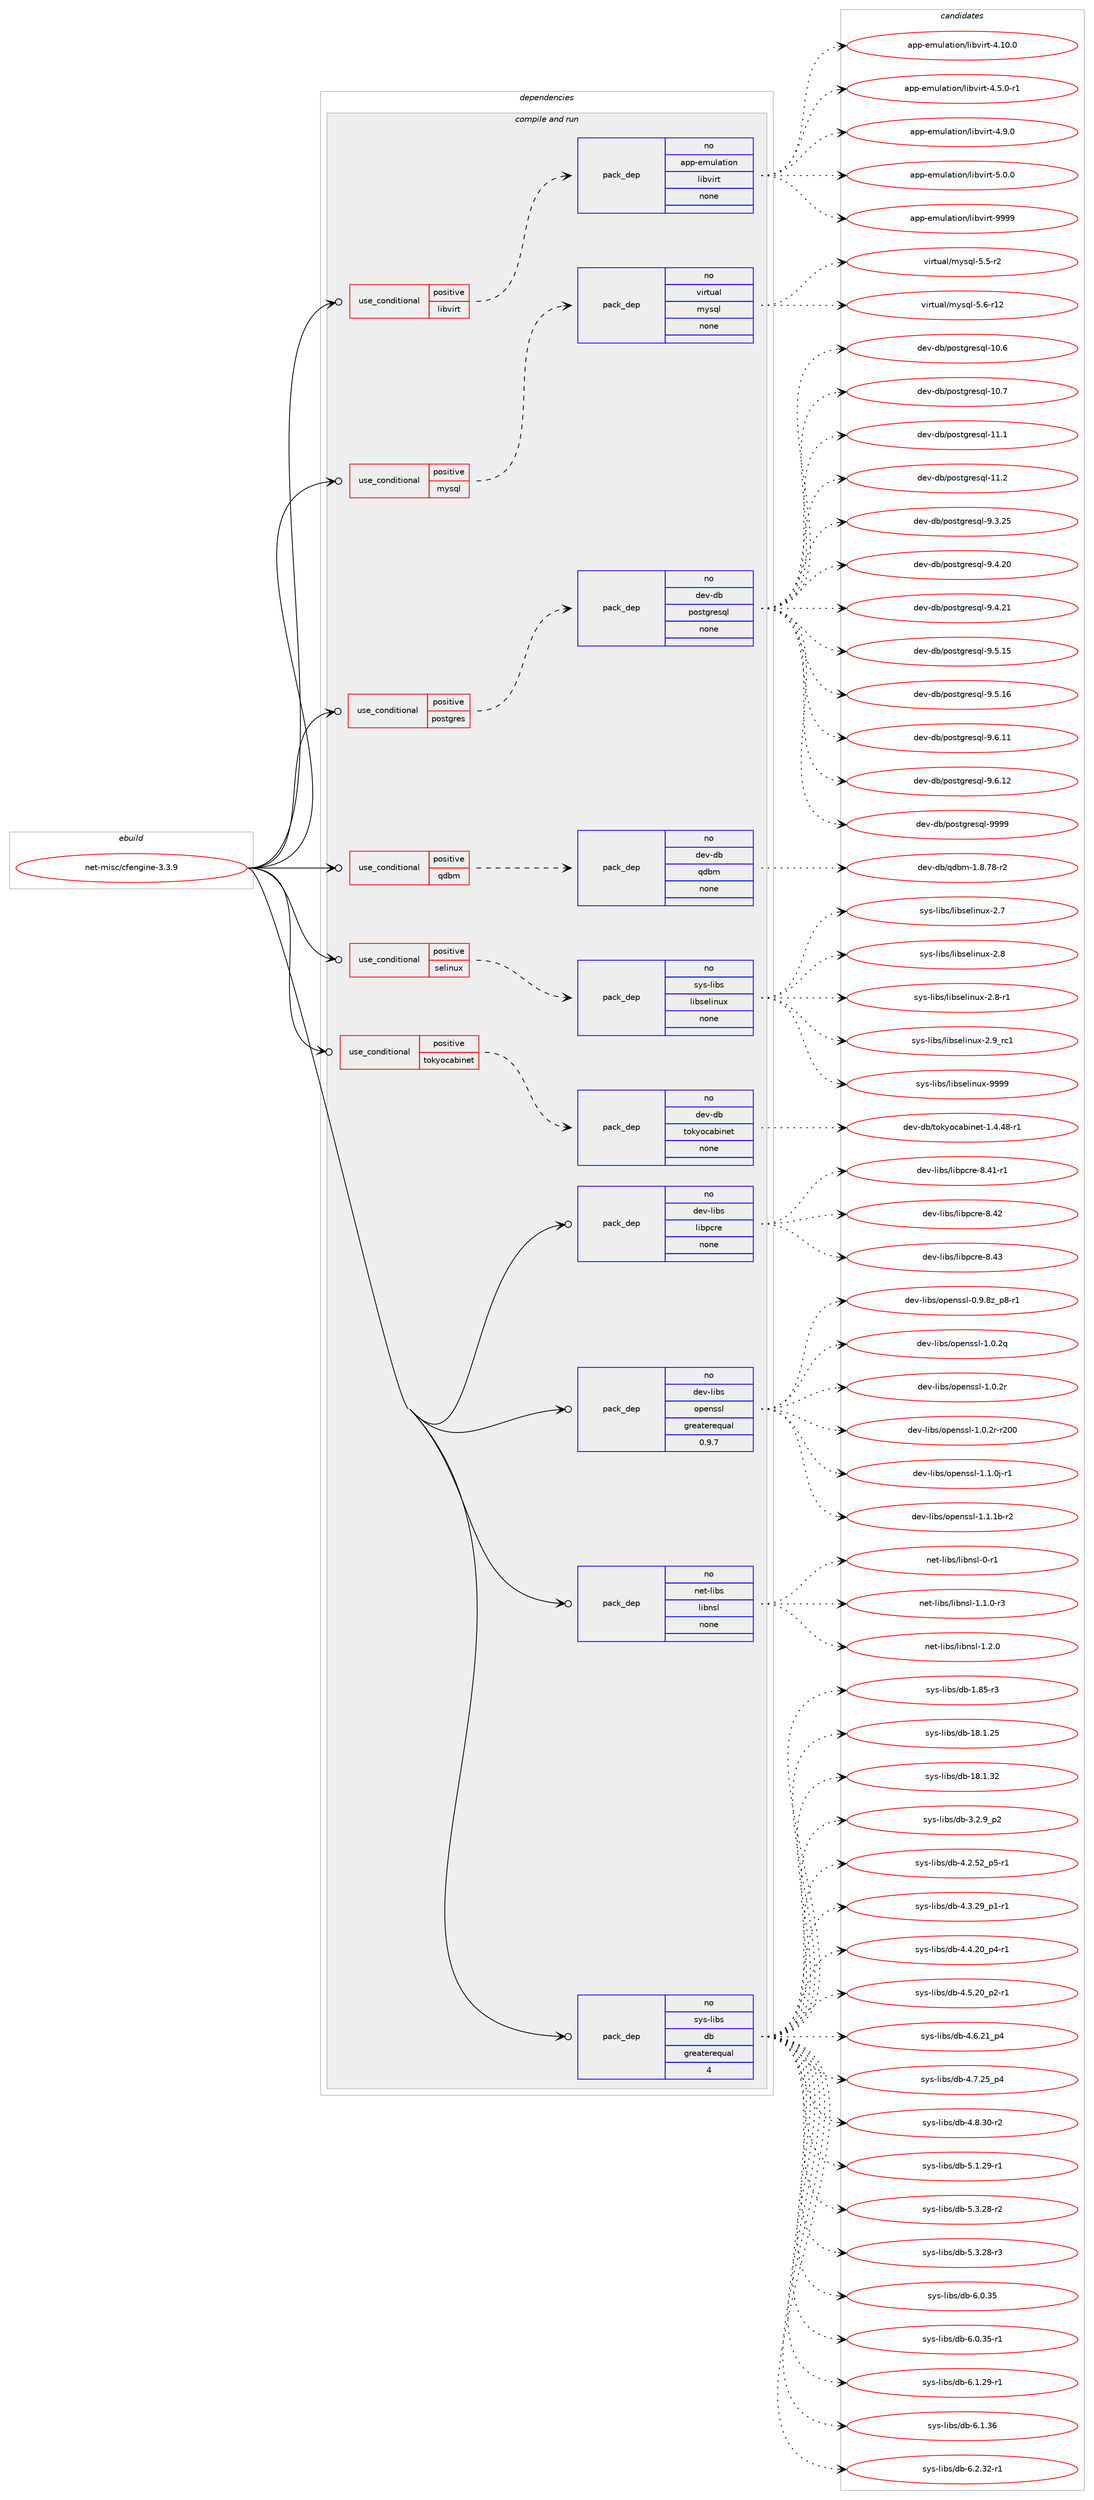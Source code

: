 digraph prolog {

# *************
# Graph options
# *************

newrank=true;
concentrate=true;
compound=true;
graph [rankdir=LR,fontname=Helvetica,fontsize=10,ranksep=1.5];#, ranksep=2.5, nodesep=0.2];
edge  [arrowhead=vee];
node  [fontname=Helvetica,fontsize=10];

# **********
# The ebuild
# **********

subgraph cluster_leftcol {
color=gray;
rank=same;
label=<<i>ebuild</i>>;
id [label="net-misc/cfengine-3.3.9", color=red, width=4, href="../net-misc/cfengine-3.3.9.svg"];
}

# ****************
# The dependencies
# ****************

subgraph cluster_midcol {
color=gray;
label=<<i>dependencies</i>>;
subgraph cluster_compile {
fillcolor="#eeeeee";
style=filled;
label=<<i>compile</i>>;
}
subgraph cluster_compileandrun {
fillcolor="#eeeeee";
style=filled;
label=<<i>compile and run</i>>;
subgraph cond447905 {
dependency1666087 [label=<<TABLE BORDER="0" CELLBORDER="1" CELLSPACING="0" CELLPADDING="4"><TR><TD ROWSPAN="3" CELLPADDING="10">use_conditional</TD></TR><TR><TD>positive</TD></TR><TR><TD>libvirt</TD></TR></TABLE>>, shape=none, color=red];
subgraph pack1191078 {
dependency1666088 [label=<<TABLE BORDER="0" CELLBORDER="1" CELLSPACING="0" CELLPADDING="4" WIDTH="220"><TR><TD ROWSPAN="6" CELLPADDING="30">pack_dep</TD></TR><TR><TD WIDTH="110">no</TD></TR><TR><TD>app-emulation</TD></TR><TR><TD>libvirt</TD></TR><TR><TD>none</TD></TR><TR><TD></TD></TR></TABLE>>, shape=none, color=blue];
}
dependency1666087:e -> dependency1666088:w [weight=20,style="dashed",arrowhead="vee"];
}
id:e -> dependency1666087:w [weight=20,style="solid",arrowhead="odotvee"];
subgraph cond447906 {
dependency1666089 [label=<<TABLE BORDER="0" CELLBORDER="1" CELLSPACING="0" CELLPADDING="4"><TR><TD ROWSPAN="3" CELLPADDING="10">use_conditional</TD></TR><TR><TD>positive</TD></TR><TR><TD>mysql</TD></TR></TABLE>>, shape=none, color=red];
subgraph pack1191079 {
dependency1666090 [label=<<TABLE BORDER="0" CELLBORDER="1" CELLSPACING="0" CELLPADDING="4" WIDTH="220"><TR><TD ROWSPAN="6" CELLPADDING="30">pack_dep</TD></TR><TR><TD WIDTH="110">no</TD></TR><TR><TD>virtual</TD></TR><TR><TD>mysql</TD></TR><TR><TD>none</TD></TR><TR><TD></TD></TR></TABLE>>, shape=none, color=blue];
}
dependency1666089:e -> dependency1666090:w [weight=20,style="dashed",arrowhead="vee"];
}
id:e -> dependency1666089:w [weight=20,style="solid",arrowhead="odotvee"];
subgraph cond447907 {
dependency1666091 [label=<<TABLE BORDER="0" CELLBORDER="1" CELLSPACING="0" CELLPADDING="4"><TR><TD ROWSPAN="3" CELLPADDING="10">use_conditional</TD></TR><TR><TD>positive</TD></TR><TR><TD>postgres</TD></TR></TABLE>>, shape=none, color=red];
subgraph pack1191080 {
dependency1666092 [label=<<TABLE BORDER="0" CELLBORDER="1" CELLSPACING="0" CELLPADDING="4" WIDTH="220"><TR><TD ROWSPAN="6" CELLPADDING="30">pack_dep</TD></TR><TR><TD WIDTH="110">no</TD></TR><TR><TD>dev-db</TD></TR><TR><TD>postgresql</TD></TR><TR><TD>none</TD></TR><TR><TD></TD></TR></TABLE>>, shape=none, color=blue];
}
dependency1666091:e -> dependency1666092:w [weight=20,style="dashed",arrowhead="vee"];
}
id:e -> dependency1666091:w [weight=20,style="solid",arrowhead="odotvee"];
subgraph cond447908 {
dependency1666093 [label=<<TABLE BORDER="0" CELLBORDER="1" CELLSPACING="0" CELLPADDING="4"><TR><TD ROWSPAN="3" CELLPADDING="10">use_conditional</TD></TR><TR><TD>positive</TD></TR><TR><TD>qdbm</TD></TR></TABLE>>, shape=none, color=red];
subgraph pack1191081 {
dependency1666094 [label=<<TABLE BORDER="0" CELLBORDER="1" CELLSPACING="0" CELLPADDING="4" WIDTH="220"><TR><TD ROWSPAN="6" CELLPADDING="30">pack_dep</TD></TR><TR><TD WIDTH="110">no</TD></TR><TR><TD>dev-db</TD></TR><TR><TD>qdbm</TD></TR><TR><TD>none</TD></TR><TR><TD></TD></TR></TABLE>>, shape=none, color=blue];
}
dependency1666093:e -> dependency1666094:w [weight=20,style="dashed",arrowhead="vee"];
}
id:e -> dependency1666093:w [weight=20,style="solid",arrowhead="odotvee"];
subgraph cond447909 {
dependency1666095 [label=<<TABLE BORDER="0" CELLBORDER="1" CELLSPACING="0" CELLPADDING="4"><TR><TD ROWSPAN="3" CELLPADDING="10">use_conditional</TD></TR><TR><TD>positive</TD></TR><TR><TD>selinux</TD></TR></TABLE>>, shape=none, color=red];
subgraph pack1191082 {
dependency1666096 [label=<<TABLE BORDER="0" CELLBORDER="1" CELLSPACING="0" CELLPADDING="4" WIDTH="220"><TR><TD ROWSPAN="6" CELLPADDING="30">pack_dep</TD></TR><TR><TD WIDTH="110">no</TD></TR><TR><TD>sys-libs</TD></TR><TR><TD>libselinux</TD></TR><TR><TD>none</TD></TR><TR><TD></TD></TR></TABLE>>, shape=none, color=blue];
}
dependency1666095:e -> dependency1666096:w [weight=20,style="dashed",arrowhead="vee"];
}
id:e -> dependency1666095:w [weight=20,style="solid",arrowhead="odotvee"];
subgraph cond447910 {
dependency1666097 [label=<<TABLE BORDER="0" CELLBORDER="1" CELLSPACING="0" CELLPADDING="4"><TR><TD ROWSPAN="3" CELLPADDING="10">use_conditional</TD></TR><TR><TD>positive</TD></TR><TR><TD>tokyocabinet</TD></TR></TABLE>>, shape=none, color=red];
subgraph pack1191083 {
dependency1666098 [label=<<TABLE BORDER="0" CELLBORDER="1" CELLSPACING="0" CELLPADDING="4" WIDTH="220"><TR><TD ROWSPAN="6" CELLPADDING="30">pack_dep</TD></TR><TR><TD WIDTH="110">no</TD></TR><TR><TD>dev-db</TD></TR><TR><TD>tokyocabinet</TD></TR><TR><TD>none</TD></TR><TR><TD></TD></TR></TABLE>>, shape=none, color=blue];
}
dependency1666097:e -> dependency1666098:w [weight=20,style="dashed",arrowhead="vee"];
}
id:e -> dependency1666097:w [weight=20,style="solid",arrowhead="odotvee"];
subgraph pack1191084 {
dependency1666099 [label=<<TABLE BORDER="0" CELLBORDER="1" CELLSPACING="0" CELLPADDING="4" WIDTH="220"><TR><TD ROWSPAN="6" CELLPADDING="30">pack_dep</TD></TR><TR><TD WIDTH="110">no</TD></TR><TR><TD>dev-libs</TD></TR><TR><TD>libpcre</TD></TR><TR><TD>none</TD></TR><TR><TD></TD></TR></TABLE>>, shape=none, color=blue];
}
id:e -> dependency1666099:w [weight=20,style="solid",arrowhead="odotvee"];
subgraph pack1191085 {
dependency1666100 [label=<<TABLE BORDER="0" CELLBORDER="1" CELLSPACING="0" CELLPADDING="4" WIDTH="220"><TR><TD ROWSPAN="6" CELLPADDING="30">pack_dep</TD></TR><TR><TD WIDTH="110">no</TD></TR><TR><TD>dev-libs</TD></TR><TR><TD>openssl</TD></TR><TR><TD>greaterequal</TD></TR><TR><TD>0.9.7</TD></TR></TABLE>>, shape=none, color=blue];
}
id:e -> dependency1666100:w [weight=20,style="solid",arrowhead="odotvee"];
subgraph pack1191086 {
dependency1666101 [label=<<TABLE BORDER="0" CELLBORDER="1" CELLSPACING="0" CELLPADDING="4" WIDTH="220"><TR><TD ROWSPAN="6" CELLPADDING="30">pack_dep</TD></TR><TR><TD WIDTH="110">no</TD></TR><TR><TD>net-libs</TD></TR><TR><TD>libnsl</TD></TR><TR><TD>none</TD></TR><TR><TD></TD></TR></TABLE>>, shape=none, color=blue];
}
id:e -> dependency1666101:w [weight=20,style="solid",arrowhead="odotvee"];
subgraph pack1191087 {
dependency1666102 [label=<<TABLE BORDER="0" CELLBORDER="1" CELLSPACING="0" CELLPADDING="4" WIDTH="220"><TR><TD ROWSPAN="6" CELLPADDING="30">pack_dep</TD></TR><TR><TD WIDTH="110">no</TD></TR><TR><TD>sys-libs</TD></TR><TR><TD>db</TD></TR><TR><TD>greaterequal</TD></TR><TR><TD>4</TD></TR></TABLE>>, shape=none, color=blue];
}
id:e -> dependency1666102:w [weight=20,style="solid",arrowhead="odotvee"];
}
subgraph cluster_run {
fillcolor="#eeeeee";
style=filled;
label=<<i>run</i>>;
}
}

# **************
# The candidates
# **************

subgraph cluster_choices {
rank=same;
color=gray;
label=<<i>candidates</i>>;

subgraph choice1191078 {
color=black;
nodesep=1;
choice971121124510110911710897116105111110471081059811810511411645524649484648 [label="app-emulation/libvirt-4.10.0", color=red, width=4,href="../app-emulation/libvirt-4.10.0.svg"];
choice97112112451011091171089711610511111047108105981181051141164552465346484511449 [label="app-emulation/libvirt-4.5.0-r1", color=red, width=4,href="../app-emulation/libvirt-4.5.0-r1.svg"];
choice9711211245101109117108971161051111104710810598118105114116455246574648 [label="app-emulation/libvirt-4.9.0", color=red, width=4,href="../app-emulation/libvirt-4.9.0.svg"];
choice9711211245101109117108971161051111104710810598118105114116455346484648 [label="app-emulation/libvirt-5.0.0", color=red, width=4,href="../app-emulation/libvirt-5.0.0.svg"];
choice97112112451011091171089711610511111047108105981181051141164557575757 [label="app-emulation/libvirt-9999", color=red, width=4,href="../app-emulation/libvirt-9999.svg"];
dependency1666088:e -> choice971121124510110911710897116105111110471081059811810511411645524649484648:w [style=dotted,weight="100"];
dependency1666088:e -> choice97112112451011091171089711610511111047108105981181051141164552465346484511449:w [style=dotted,weight="100"];
dependency1666088:e -> choice9711211245101109117108971161051111104710810598118105114116455246574648:w [style=dotted,weight="100"];
dependency1666088:e -> choice9711211245101109117108971161051111104710810598118105114116455346484648:w [style=dotted,weight="100"];
dependency1666088:e -> choice97112112451011091171089711610511111047108105981181051141164557575757:w [style=dotted,weight="100"];
}
subgraph choice1191079 {
color=black;
nodesep=1;
choice1181051141161179710847109121115113108455346534511450 [label="virtual/mysql-5.5-r2", color=red, width=4,href="../virtual/mysql-5.5-r2.svg"];
choice118105114116117971084710912111511310845534654451144950 [label="virtual/mysql-5.6-r12", color=red, width=4,href="../virtual/mysql-5.6-r12.svg"];
dependency1666090:e -> choice1181051141161179710847109121115113108455346534511450:w [style=dotted,weight="100"];
dependency1666090:e -> choice118105114116117971084710912111511310845534654451144950:w [style=dotted,weight="100"];
}
subgraph choice1191080 {
color=black;
nodesep=1;
choice1001011184510098471121111151161031141011151131084549484654 [label="dev-db/postgresql-10.6", color=red, width=4,href="../dev-db/postgresql-10.6.svg"];
choice1001011184510098471121111151161031141011151131084549484655 [label="dev-db/postgresql-10.7", color=red, width=4,href="../dev-db/postgresql-10.7.svg"];
choice1001011184510098471121111151161031141011151131084549494649 [label="dev-db/postgresql-11.1", color=red, width=4,href="../dev-db/postgresql-11.1.svg"];
choice1001011184510098471121111151161031141011151131084549494650 [label="dev-db/postgresql-11.2", color=red, width=4,href="../dev-db/postgresql-11.2.svg"];
choice10010111845100984711211111511610311410111511310845574651465053 [label="dev-db/postgresql-9.3.25", color=red, width=4,href="../dev-db/postgresql-9.3.25.svg"];
choice10010111845100984711211111511610311410111511310845574652465048 [label="dev-db/postgresql-9.4.20", color=red, width=4,href="../dev-db/postgresql-9.4.20.svg"];
choice10010111845100984711211111511610311410111511310845574652465049 [label="dev-db/postgresql-9.4.21", color=red, width=4,href="../dev-db/postgresql-9.4.21.svg"];
choice10010111845100984711211111511610311410111511310845574653464953 [label="dev-db/postgresql-9.5.15", color=red, width=4,href="../dev-db/postgresql-9.5.15.svg"];
choice10010111845100984711211111511610311410111511310845574653464954 [label="dev-db/postgresql-9.5.16", color=red, width=4,href="../dev-db/postgresql-9.5.16.svg"];
choice10010111845100984711211111511610311410111511310845574654464949 [label="dev-db/postgresql-9.6.11", color=red, width=4,href="../dev-db/postgresql-9.6.11.svg"];
choice10010111845100984711211111511610311410111511310845574654464950 [label="dev-db/postgresql-9.6.12", color=red, width=4,href="../dev-db/postgresql-9.6.12.svg"];
choice1001011184510098471121111151161031141011151131084557575757 [label="dev-db/postgresql-9999", color=red, width=4,href="../dev-db/postgresql-9999.svg"];
dependency1666092:e -> choice1001011184510098471121111151161031141011151131084549484654:w [style=dotted,weight="100"];
dependency1666092:e -> choice1001011184510098471121111151161031141011151131084549484655:w [style=dotted,weight="100"];
dependency1666092:e -> choice1001011184510098471121111151161031141011151131084549494649:w [style=dotted,weight="100"];
dependency1666092:e -> choice1001011184510098471121111151161031141011151131084549494650:w [style=dotted,weight="100"];
dependency1666092:e -> choice10010111845100984711211111511610311410111511310845574651465053:w [style=dotted,weight="100"];
dependency1666092:e -> choice10010111845100984711211111511610311410111511310845574652465048:w [style=dotted,weight="100"];
dependency1666092:e -> choice10010111845100984711211111511610311410111511310845574652465049:w [style=dotted,weight="100"];
dependency1666092:e -> choice10010111845100984711211111511610311410111511310845574653464953:w [style=dotted,weight="100"];
dependency1666092:e -> choice10010111845100984711211111511610311410111511310845574653464954:w [style=dotted,weight="100"];
dependency1666092:e -> choice10010111845100984711211111511610311410111511310845574654464949:w [style=dotted,weight="100"];
dependency1666092:e -> choice10010111845100984711211111511610311410111511310845574654464950:w [style=dotted,weight="100"];
dependency1666092:e -> choice1001011184510098471121111151161031141011151131084557575757:w [style=dotted,weight="100"];
}
subgraph choice1191081 {
color=black;
nodesep=1;
choice10010111845100984711310098109454946564655564511450 [label="dev-db/qdbm-1.8.78-r2", color=red, width=4,href="../dev-db/qdbm-1.8.78-r2.svg"];
dependency1666094:e -> choice10010111845100984711310098109454946564655564511450:w [style=dotted,weight="100"];
}
subgraph choice1191082 {
color=black;
nodesep=1;
choice1151211154510810598115471081059811510110810511011712045504655 [label="sys-libs/libselinux-2.7", color=red, width=4,href="../sys-libs/libselinux-2.7.svg"];
choice1151211154510810598115471081059811510110810511011712045504656 [label="sys-libs/libselinux-2.8", color=red, width=4,href="../sys-libs/libselinux-2.8.svg"];
choice11512111545108105981154710810598115101108105110117120455046564511449 [label="sys-libs/libselinux-2.8-r1", color=red, width=4,href="../sys-libs/libselinux-2.8-r1.svg"];
choice1151211154510810598115471081059811510110810511011712045504657951149949 [label="sys-libs/libselinux-2.9_rc1", color=red, width=4,href="../sys-libs/libselinux-2.9_rc1.svg"];
choice115121115451081059811547108105981151011081051101171204557575757 [label="sys-libs/libselinux-9999", color=red, width=4,href="../sys-libs/libselinux-9999.svg"];
dependency1666096:e -> choice1151211154510810598115471081059811510110810511011712045504655:w [style=dotted,weight="100"];
dependency1666096:e -> choice1151211154510810598115471081059811510110810511011712045504656:w [style=dotted,weight="100"];
dependency1666096:e -> choice11512111545108105981154710810598115101108105110117120455046564511449:w [style=dotted,weight="100"];
dependency1666096:e -> choice1151211154510810598115471081059811510110810511011712045504657951149949:w [style=dotted,weight="100"];
dependency1666096:e -> choice115121115451081059811547108105981151011081051101171204557575757:w [style=dotted,weight="100"];
}
subgraph choice1191083 {
color=black;
nodesep=1;
choice100101118451009847116111107121111999798105110101116454946524652564511449 [label="dev-db/tokyocabinet-1.4.48-r1", color=red, width=4,href="../dev-db/tokyocabinet-1.4.48-r1.svg"];
dependency1666098:e -> choice100101118451009847116111107121111999798105110101116454946524652564511449:w [style=dotted,weight="100"];
}
subgraph choice1191084 {
color=black;
nodesep=1;
choice100101118451081059811547108105981129911410145564652494511449 [label="dev-libs/libpcre-8.41-r1", color=red, width=4,href="../dev-libs/libpcre-8.41-r1.svg"];
choice10010111845108105981154710810598112991141014556465250 [label="dev-libs/libpcre-8.42", color=red, width=4,href="../dev-libs/libpcre-8.42.svg"];
choice10010111845108105981154710810598112991141014556465251 [label="dev-libs/libpcre-8.43", color=red, width=4,href="../dev-libs/libpcre-8.43.svg"];
dependency1666099:e -> choice100101118451081059811547108105981129911410145564652494511449:w [style=dotted,weight="100"];
dependency1666099:e -> choice10010111845108105981154710810598112991141014556465250:w [style=dotted,weight="100"];
dependency1666099:e -> choice10010111845108105981154710810598112991141014556465251:w [style=dotted,weight="100"];
}
subgraph choice1191085 {
color=black;
nodesep=1;
choice10010111845108105981154711111210111011511510845484657465612295112564511449 [label="dev-libs/openssl-0.9.8z_p8-r1", color=red, width=4,href="../dev-libs/openssl-0.9.8z_p8-r1.svg"];
choice100101118451081059811547111112101110115115108454946484650113 [label="dev-libs/openssl-1.0.2q", color=red, width=4,href="../dev-libs/openssl-1.0.2q.svg"];
choice100101118451081059811547111112101110115115108454946484650114 [label="dev-libs/openssl-1.0.2r", color=red, width=4,href="../dev-libs/openssl-1.0.2r.svg"];
choice10010111845108105981154711111210111011511510845494648465011445114504848 [label="dev-libs/openssl-1.0.2r-r200", color=red, width=4,href="../dev-libs/openssl-1.0.2r-r200.svg"];
choice1001011184510810598115471111121011101151151084549464946481064511449 [label="dev-libs/openssl-1.1.0j-r1", color=red, width=4,href="../dev-libs/openssl-1.1.0j-r1.svg"];
choice100101118451081059811547111112101110115115108454946494649984511450 [label="dev-libs/openssl-1.1.1b-r2", color=red, width=4,href="../dev-libs/openssl-1.1.1b-r2.svg"];
dependency1666100:e -> choice10010111845108105981154711111210111011511510845484657465612295112564511449:w [style=dotted,weight="100"];
dependency1666100:e -> choice100101118451081059811547111112101110115115108454946484650113:w [style=dotted,weight="100"];
dependency1666100:e -> choice100101118451081059811547111112101110115115108454946484650114:w [style=dotted,weight="100"];
dependency1666100:e -> choice10010111845108105981154711111210111011511510845494648465011445114504848:w [style=dotted,weight="100"];
dependency1666100:e -> choice1001011184510810598115471111121011101151151084549464946481064511449:w [style=dotted,weight="100"];
dependency1666100:e -> choice100101118451081059811547111112101110115115108454946494649984511450:w [style=dotted,weight="100"];
}
subgraph choice1191086 {
color=black;
nodesep=1;
choice1101011164510810598115471081059811011510845484511449 [label="net-libs/libnsl-0-r1", color=red, width=4,href="../net-libs/libnsl-0-r1.svg"];
choice110101116451081059811547108105981101151084549464946484511451 [label="net-libs/libnsl-1.1.0-r3", color=red, width=4,href="../net-libs/libnsl-1.1.0-r3.svg"];
choice11010111645108105981154710810598110115108454946504648 [label="net-libs/libnsl-1.2.0", color=red, width=4,href="../net-libs/libnsl-1.2.0.svg"];
dependency1666101:e -> choice1101011164510810598115471081059811011510845484511449:w [style=dotted,weight="100"];
dependency1666101:e -> choice110101116451081059811547108105981101151084549464946484511451:w [style=dotted,weight="100"];
dependency1666101:e -> choice11010111645108105981154710810598110115108454946504648:w [style=dotted,weight="100"];
}
subgraph choice1191087 {
color=black;
nodesep=1;
choice1151211154510810598115471009845494656534511451 [label="sys-libs/db-1.85-r3", color=red, width=4,href="../sys-libs/db-1.85-r3.svg"];
choice115121115451081059811547100984549564649465053 [label="sys-libs/db-18.1.25", color=red, width=4,href="../sys-libs/db-18.1.25.svg"];
choice115121115451081059811547100984549564649465150 [label="sys-libs/db-18.1.32", color=red, width=4,href="../sys-libs/db-18.1.32.svg"];
choice115121115451081059811547100984551465046579511250 [label="sys-libs/db-3.2.9_p2", color=red, width=4,href="../sys-libs/db-3.2.9_p2.svg"];
choice115121115451081059811547100984552465046535095112534511449 [label="sys-libs/db-4.2.52_p5-r1", color=red, width=4,href="../sys-libs/db-4.2.52_p5-r1.svg"];
choice115121115451081059811547100984552465146505795112494511449 [label="sys-libs/db-4.3.29_p1-r1", color=red, width=4,href="../sys-libs/db-4.3.29_p1-r1.svg"];
choice115121115451081059811547100984552465246504895112524511449 [label="sys-libs/db-4.4.20_p4-r1", color=red, width=4,href="../sys-libs/db-4.4.20_p4-r1.svg"];
choice115121115451081059811547100984552465346504895112504511449 [label="sys-libs/db-4.5.20_p2-r1", color=red, width=4,href="../sys-libs/db-4.5.20_p2-r1.svg"];
choice11512111545108105981154710098455246544650499511252 [label="sys-libs/db-4.6.21_p4", color=red, width=4,href="../sys-libs/db-4.6.21_p4.svg"];
choice11512111545108105981154710098455246554650539511252 [label="sys-libs/db-4.7.25_p4", color=red, width=4,href="../sys-libs/db-4.7.25_p4.svg"];
choice11512111545108105981154710098455246564651484511450 [label="sys-libs/db-4.8.30-r2", color=red, width=4,href="../sys-libs/db-4.8.30-r2.svg"];
choice11512111545108105981154710098455346494650574511449 [label="sys-libs/db-5.1.29-r1", color=red, width=4,href="../sys-libs/db-5.1.29-r1.svg"];
choice11512111545108105981154710098455346514650564511450 [label="sys-libs/db-5.3.28-r2", color=red, width=4,href="../sys-libs/db-5.3.28-r2.svg"];
choice11512111545108105981154710098455346514650564511451 [label="sys-libs/db-5.3.28-r3", color=red, width=4,href="../sys-libs/db-5.3.28-r3.svg"];
choice1151211154510810598115471009845544648465153 [label="sys-libs/db-6.0.35", color=red, width=4,href="../sys-libs/db-6.0.35.svg"];
choice11512111545108105981154710098455446484651534511449 [label="sys-libs/db-6.0.35-r1", color=red, width=4,href="../sys-libs/db-6.0.35-r1.svg"];
choice11512111545108105981154710098455446494650574511449 [label="sys-libs/db-6.1.29-r1", color=red, width=4,href="../sys-libs/db-6.1.29-r1.svg"];
choice1151211154510810598115471009845544649465154 [label="sys-libs/db-6.1.36", color=red, width=4,href="../sys-libs/db-6.1.36.svg"];
choice11512111545108105981154710098455446504651504511449 [label="sys-libs/db-6.2.32-r1", color=red, width=4,href="../sys-libs/db-6.2.32-r1.svg"];
dependency1666102:e -> choice1151211154510810598115471009845494656534511451:w [style=dotted,weight="100"];
dependency1666102:e -> choice115121115451081059811547100984549564649465053:w [style=dotted,weight="100"];
dependency1666102:e -> choice115121115451081059811547100984549564649465150:w [style=dotted,weight="100"];
dependency1666102:e -> choice115121115451081059811547100984551465046579511250:w [style=dotted,weight="100"];
dependency1666102:e -> choice115121115451081059811547100984552465046535095112534511449:w [style=dotted,weight="100"];
dependency1666102:e -> choice115121115451081059811547100984552465146505795112494511449:w [style=dotted,weight="100"];
dependency1666102:e -> choice115121115451081059811547100984552465246504895112524511449:w [style=dotted,weight="100"];
dependency1666102:e -> choice115121115451081059811547100984552465346504895112504511449:w [style=dotted,weight="100"];
dependency1666102:e -> choice11512111545108105981154710098455246544650499511252:w [style=dotted,weight="100"];
dependency1666102:e -> choice11512111545108105981154710098455246554650539511252:w [style=dotted,weight="100"];
dependency1666102:e -> choice11512111545108105981154710098455246564651484511450:w [style=dotted,weight="100"];
dependency1666102:e -> choice11512111545108105981154710098455346494650574511449:w [style=dotted,weight="100"];
dependency1666102:e -> choice11512111545108105981154710098455346514650564511450:w [style=dotted,weight="100"];
dependency1666102:e -> choice11512111545108105981154710098455346514650564511451:w [style=dotted,weight="100"];
dependency1666102:e -> choice1151211154510810598115471009845544648465153:w [style=dotted,weight="100"];
dependency1666102:e -> choice11512111545108105981154710098455446484651534511449:w [style=dotted,weight="100"];
dependency1666102:e -> choice11512111545108105981154710098455446494650574511449:w [style=dotted,weight="100"];
dependency1666102:e -> choice1151211154510810598115471009845544649465154:w [style=dotted,weight="100"];
dependency1666102:e -> choice11512111545108105981154710098455446504651504511449:w [style=dotted,weight="100"];
}
}

}
